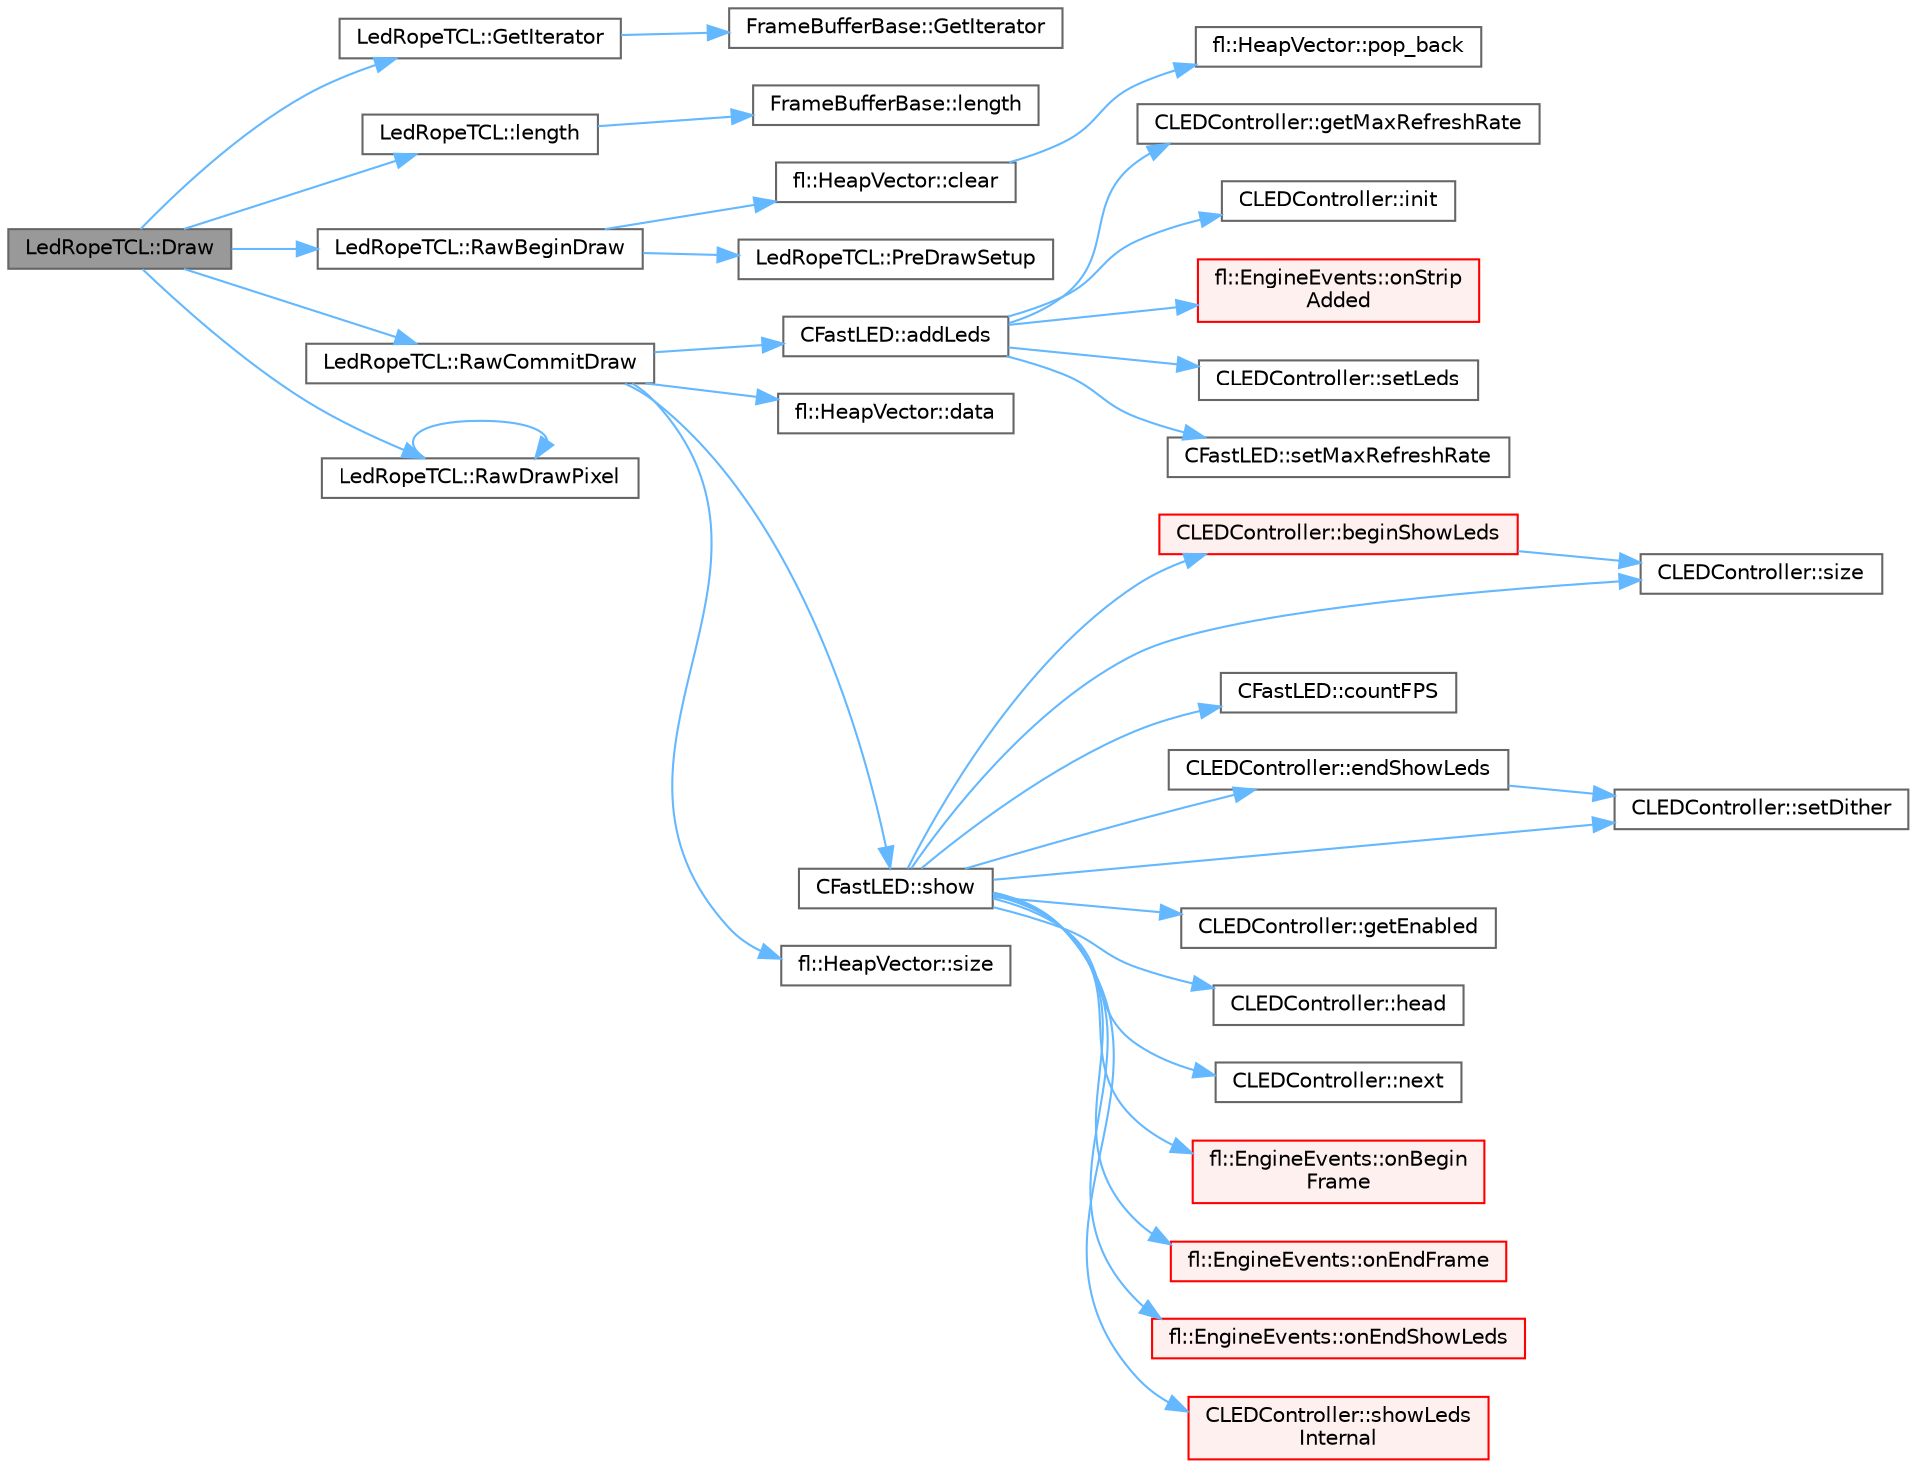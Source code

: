 digraph "LedRopeTCL::Draw"
{
 // LATEX_PDF_SIZE
  bgcolor="transparent";
  edge [fontname=Helvetica,fontsize=10,labelfontname=Helvetica,labelfontsize=10];
  node [fontname=Helvetica,fontsize=10,shape=box,height=0.2,width=0.4];
  rankdir="LR";
  Node1 [id="Node000001",label="LedRopeTCL::Draw",height=0.2,width=0.4,color="gray40", fillcolor="grey60", style="filled", fontcolor="black",tooltip=" "];
  Node1 -> Node2 [id="edge1_Node000001_Node000002",color="steelblue1",style="solid",tooltip=" "];
  Node2 [id="Node000002",label="LedRopeTCL::GetIterator",height=0.2,width=0.4,color="grey40", fillcolor="white", style="filled",URL="$d4/df6/class_led_rope_t_c_l.html#a79ccaade09b2a2ac734abb010107a464",tooltip=" "];
  Node2 -> Node3 [id="edge2_Node000002_Node000003",color="steelblue1",style="solid",tooltip=" "];
  Node3 [id="Node000003",label="FrameBufferBase::GetIterator",height=0.2,width=0.4,color="grey40", fillcolor="white", style="filled",URL="$dd/dc5/class_frame_buffer_base.html#ab6731cc0de397f18efc61dbd02d9cb54",tooltip=" "];
  Node1 -> Node4 [id="edge3_Node000001_Node000004",color="steelblue1",style="solid",tooltip=" "];
  Node4 [id="Node000004",label="LedRopeTCL::length",height=0.2,width=0.4,color="grey40", fillcolor="white", style="filled",URL="$d4/df6/class_led_rope_t_c_l.html#a82a6589500d1934733920c133cdf6710",tooltip=" "];
  Node4 -> Node5 [id="edge4_Node000004_Node000005",color="steelblue1",style="solid",tooltip=" "];
  Node5 [id="Node000005",label="FrameBufferBase::length",height=0.2,width=0.4,color="grey40", fillcolor="white", style="filled",URL="$dd/dc5/class_frame_buffer_base.html#ab81620ae9322b4161ffb5647f4866e62",tooltip=" "];
  Node1 -> Node6 [id="edge5_Node000001_Node000006",color="steelblue1",style="solid",tooltip=" "];
  Node6 [id="Node000006",label="LedRopeTCL::RawBeginDraw",height=0.2,width=0.4,color="grey40", fillcolor="white", style="filled",URL="$d4/df6/class_led_rope_t_c_l.html#ae60663b8c9b70e2dd58ebbfe14c22111",tooltip=" "];
  Node6 -> Node7 [id="edge6_Node000006_Node000007",color="steelblue1",style="solid",tooltip=" "];
  Node7 [id="Node000007",label="fl::HeapVector::clear",height=0.2,width=0.4,color="grey40", fillcolor="white", style="filled",URL="$db/ddd/classfl_1_1_heap_vector.html#a6ba2193ee3a2e6f0e8c819bb4c16cc39",tooltip=" "];
  Node7 -> Node8 [id="edge7_Node000007_Node000008",color="steelblue1",style="solid",tooltip=" "];
  Node8 [id="Node000008",label="fl::HeapVector::pop_back",height=0.2,width=0.4,color="grey40", fillcolor="white", style="filled",URL="$db/ddd/classfl_1_1_heap_vector.html#a6bdcbbf21b478646961663a3e43acff4",tooltip=" "];
  Node6 -> Node9 [id="edge8_Node000006_Node000009",color="steelblue1",style="solid",tooltip=" "];
  Node9 [id="Node000009",label="LedRopeTCL::PreDrawSetup",height=0.2,width=0.4,color="grey40", fillcolor="white", style="filled",URL="$d4/df6/class_led_rope_t_c_l.html#a4aada290bc25e4cc5dceb5a521ed935e",tooltip=" "];
  Node1 -> Node10 [id="edge9_Node000001_Node000010",color="steelblue1",style="solid",tooltip=" "];
  Node10 [id="Node000010",label="LedRopeTCL::RawCommitDraw",height=0.2,width=0.4,color="grey40", fillcolor="white", style="filled",URL="$d4/df6/class_led_rope_t_c_l.html#a2c5c772faf24596d5be70d96581e7454",tooltip=" "];
  Node10 -> Node11 [id="edge10_Node000010_Node000011",color="steelblue1",style="solid",tooltip=" "];
  Node11 [id="Node000011",label="CFastLED::addLeds",height=0.2,width=0.4,color="grey40", fillcolor="white", style="filled",URL="$dd/dbb/class_c_fast_l_e_d.html#afd7928d822589740af6e23b2d510cf3f",tooltip="Add a CLEDController instance to the world."];
  Node11 -> Node12 [id="edge11_Node000011_Node000012",color="steelblue1",style="solid",tooltip=" "];
  Node12 [id="Node000012",label="CLEDController::getMaxRefreshRate",height=0.2,width=0.4,color="grey40", fillcolor="white", style="filled",URL="$d6/d2c/class_c_l_e_d_controller.html#a44d20f088426191c82919c9cdbc63a35",tooltip="Gets the maximum possible refresh rate of the strip."];
  Node11 -> Node13 [id="edge12_Node000011_Node000013",color="steelblue1",style="solid",tooltip=" "];
  Node13 [id="Node000013",label="CLEDController::init",height=0.2,width=0.4,color="grey40", fillcolor="white", style="filled",URL="$d6/d2c/class_c_l_e_d_controller.html#af877a15a5ec452780fbd1d359b8a9913",tooltip="Initialize the LED controller."];
  Node11 -> Node14 [id="edge13_Node000011_Node000014",color="steelblue1",style="solid",tooltip=" "];
  Node14 [id="Node000014",label="fl::EngineEvents::onStrip\lAdded",height=0.2,width=0.4,color="red", fillcolor="#FFF0F0", style="filled",URL="$de/dca/classfl_1_1_engine_events.html#a8ec266f9f7b35b9174d331cb6c338d80",tooltip=" "];
  Node11 -> Node18 [id="edge14_Node000011_Node000018",color="steelblue1",style="solid",tooltip=" "];
  Node18 [id="Node000018",label="CLEDController::setLeds",height=0.2,width=0.4,color="grey40", fillcolor="white", style="filled",URL="$d6/d2c/class_c_l_e_d_controller.html#a6c8e2157d244ce8b1b878947ca7695d9",tooltip="Set the default array of LEDs to be used by this controller."];
  Node11 -> Node19 [id="edge15_Node000011_Node000019",color="steelblue1",style="solid",tooltip=" "];
  Node19 [id="Node000019",label="CFastLED::setMaxRefreshRate",height=0.2,width=0.4,color="grey40", fillcolor="white", style="filled",URL="$dd/dbb/class_c_fast_l_e_d.html#a1f39e8404db214bbd6a776f52a77d8b1",tooltip="Set the maximum refresh rate."];
  Node10 -> Node20 [id="edge16_Node000010_Node000020",color="steelblue1",style="solid",tooltip=" "];
  Node20 [id="Node000020",label="fl::HeapVector::data",height=0.2,width=0.4,color="grey40", fillcolor="white", style="filled",URL="$db/ddd/classfl_1_1_heap_vector.html#af55b7debe54f11e76ecf7dc6e7b50984",tooltip=" "];
  Node10 -> Node21 [id="edge17_Node000010_Node000021",color="steelblue1",style="solid",tooltip=" "];
  Node21 [id="Node000021",label="CFastLED::show",height=0.2,width=0.4,color="grey40", fillcolor="white", style="filled",URL="$dd/dbb/class_c_fast_l_e_d.html#a83afdd1e2a21f33ac4f8d2610d6e331b",tooltip="Update all our controllers with the current led colors, using the passed in brightness."];
  Node21 -> Node22 [id="edge18_Node000021_Node000022",color="steelblue1",style="solid",tooltip=" "];
  Node22 [id="Node000022",label="CLEDController::beginShowLeds",height=0.2,width=0.4,color="red", fillcolor="#FFF0F0", style="filled",URL="$d6/d2c/class_c_l_e_d_controller.html#af9962ef739bdb3b590ee66f3780765d6",tooltip=" "];
  Node22 -> Node24 [id="edge19_Node000022_Node000024",color="steelblue1",style="solid",tooltip=" "];
  Node24 [id="Node000024",label="CLEDController::size",height=0.2,width=0.4,color="grey40", fillcolor="white", style="filled",URL="$d6/d2c/class_c_l_e_d_controller.html#a63f75cf7e55cf8da46db5fd27110bb3e",tooltip="How many LEDs does this controller manage?"];
  Node21 -> Node25 [id="edge20_Node000021_Node000025",color="steelblue1",style="solid",tooltip=" "];
  Node25 [id="Node000025",label="CFastLED::countFPS",height=0.2,width=0.4,color="grey40", fillcolor="white", style="filled",URL="$dd/dbb/class_c_fast_l_e_d.html#a61d27e179c9b68bde89d220aebc0de32",tooltip="For debugging, this will keep track of time between calls to countFPS()."];
  Node21 -> Node26 [id="edge21_Node000021_Node000026",color="steelblue1",style="solid",tooltip=" "];
  Node26 [id="Node000026",label="CLEDController::endShowLeds",height=0.2,width=0.4,color="grey40", fillcolor="white", style="filled",URL="$d6/d2c/class_c_l_e_d_controller.html#a49b221af013bf196c2068e2cbd1c299d",tooltip=" "];
  Node26 -> Node27 [id="edge22_Node000026_Node000027",color="steelblue1",style="solid",tooltip=" "];
  Node27 [id="Node000027",label="CLEDController::setDither",height=0.2,width=0.4,color="grey40", fillcolor="white", style="filled",URL="$d6/d2c/class_c_l_e_d_controller.html#a2a231accbeb00e6a6080a7e55274a279",tooltip="Set the dithering mode for this controller to use."];
  Node21 -> Node28 [id="edge23_Node000021_Node000028",color="steelblue1",style="solid",tooltip=" "];
  Node28 [id="Node000028",label="CLEDController::getEnabled",height=0.2,width=0.4,color="grey40", fillcolor="white", style="filled",URL="$d6/d2c/class_c_l_e_d_controller.html#a6bd253f670640ea4d1bd0d71b8029f2a",tooltip=" "];
  Node21 -> Node29 [id="edge24_Node000021_Node000029",color="steelblue1",style="solid",tooltip=" "];
  Node29 [id="Node000029",label="CLEDController::head",height=0.2,width=0.4,color="grey40", fillcolor="white", style="filled",URL="$d6/d2c/class_c_l_e_d_controller.html#a8b412ff1fd4833d0db63a175d40a2ee0",tooltip="Get the first LED controller in the linked list of controllers."];
  Node21 -> Node30 [id="edge25_Node000021_Node000030",color="steelblue1",style="solid",tooltip=" "];
  Node30 [id="Node000030",label="CLEDController::next",height=0.2,width=0.4,color="grey40", fillcolor="white", style="filled",URL="$d6/d2c/class_c_l_e_d_controller.html#a21a4d2b3415dd7b24175ebdb51c9ced0",tooltip="Get the next controller in the linked list after this one."];
  Node21 -> Node31 [id="edge26_Node000021_Node000031",color="steelblue1",style="solid",tooltip=" "];
  Node31 [id="Node000031",label="fl::EngineEvents::onBegin\lFrame",height=0.2,width=0.4,color="red", fillcolor="#FFF0F0", style="filled",URL="$de/dca/classfl_1_1_engine_events.html#a7147debfba714b8ab0925af1a7c935c0",tooltip=" "];
  Node21 -> Node33 [id="edge27_Node000021_Node000033",color="steelblue1",style="solid",tooltip=" "];
  Node33 [id="Node000033",label="fl::EngineEvents::onEndFrame",height=0.2,width=0.4,color="red", fillcolor="#FFF0F0", style="filled",URL="$de/dca/classfl_1_1_engine_events.html#ab7d24c4783214392de84947cd7df5570",tooltip=" "];
  Node21 -> Node35 [id="edge28_Node000021_Node000035",color="steelblue1",style="solid",tooltip=" "];
  Node35 [id="Node000035",label="fl::EngineEvents::onEndShowLeds",height=0.2,width=0.4,color="red", fillcolor="#FFF0F0", style="filled",URL="$de/dca/classfl_1_1_engine_events.html#af1bb9a46fdc6694a1b5c87a49c516ae8",tooltip=" "];
  Node21 -> Node27 [id="edge29_Node000021_Node000027",color="steelblue1",style="solid",tooltip=" "];
  Node21 -> Node37 [id="edge30_Node000021_Node000037",color="steelblue1",style="solid",tooltip=" "];
  Node37 [id="Node000037",label="CLEDController::showLeds\lInternal",height=0.2,width=0.4,color="red", fillcolor="#FFF0F0", style="filled",URL="$d6/d2c/class_c_l_e_d_controller.html#ac5355e980ac13d9ae97561f183f73990",tooltip="Write the data to the LEDs managed by this controller."];
  Node21 -> Node24 [id="edge31_Node000021_Node000024",color="steelblue1",style="solid",tooltip=" "];
  Node10 -> Node39 [id="edge32_Node000010_Node000039",color="steelblue1",style="solid",tooltip=" "];
  Node39 [id="Node000039",label="fl::HeapVector::size",height=0.2,width=0.4,color="grey40", fillcolor="white", style="filled",URL="$db/ddd/classfl_1_1_heap_vector.html#a37e5c0526e1be1bdc4c17139ac026939",tooltip=" "];
  Node1 -> Node40 [id="edge33_Node000001_Node000040",color="steelblue1",style="solid",tooltip=" "];
  Node40 [id="Node000040",label="LedRopeTCL::RawDrawPixel",height=0.2,width=0.4,color="grey40", fillcolor="white", style="filled",URL="$d4/df6/class_led_rope_t_c_l.html#a44e74c392ae8f3e56d58000912d38aed",tooltip=" "];
  Node40 -> Node40 [id="edge34_Node000040_Node000040",color="steelblue1",style="solid",tooltip=" "];
}

